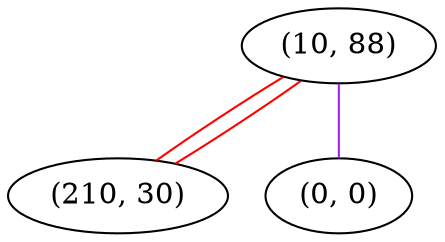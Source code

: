 graph "" {
"(10, 88)";
"(210, 30)";
"(0, 0)";
"(10, 88)" -- "(210, 30)"  [color=red, key=0, weight=1];
"(10, 88)" -- "(210, 30)"  [color=red, key=1, weight=1];
"(10, 88)" -- "(0, 0)"  [color=purple, key=0, weight=4];
}
